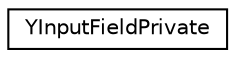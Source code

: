 digraph "Graphical Class Hierarchy"
{
 // LATEX_PDF_SIZE
  edge [fontname="Helvetica",fontsize="10",labelfontname="Helvetica",labelfontsize="10"];
  node [fontname="Helvetica",fontsize="10",shape=record];
  rankdir="LR";
  Node0 [label="YInputFieldPrivate",height=0.2,width=0.4,color="black", fillcolor="white", style="filled",URL="$structYInputFieldPrivate.html",tooltip=" "];
}
